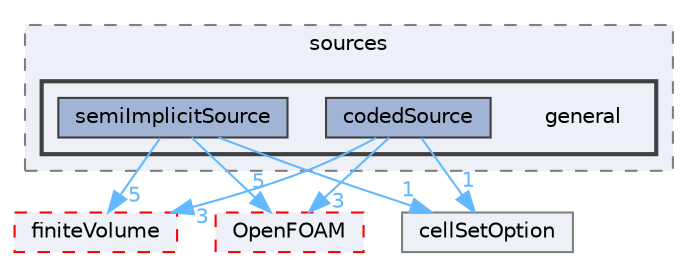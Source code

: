 digraph "src/fvOptions/sources/general"
{
 // LATEX_PDF_SIZE
  bgcolor="transparent";
  edge [fontname=Helvetica,fontsize=10,labelfontname=Helvetica,labelfontsize=10];
  node [fontname=Helvetica,fontsize=10,shape=box,height=0.2,width=0.4];
  compound=true
  subgraph clusterdir_ab5426228c8fb14cfc52c0ebfb464378 {
    graph [ bgcolor="#edf0f7", pencolor="grey50", label="sources", fontname=Helvetica,fontsize=10 style="filled,dashed", URL="dir_ab5426228c8fb14cfc52c0ebfb464378.html",tooltip=""]
  subgraph clusterdir_72795626a818b0414b803468c9fe69a0 {
    graph [ bgcolor="#edf0f7", pencolor="grey25", label="", fontname=Helvetica,fontsize=10 style="filled,bold", URL="dir_72795626a818b0414b803468c9fe69a0.html",tooltip=""]
    dir_72795626a818b0414b803468c9fe69a0 [shape=plaintext, label="general"];
  dir_143bf1c32728e888f2a8fadcc8e856ca [label="codedSource", fillcolor="#a2b4d6", color="grey25", style="filled", URL="dir_143bf1c32728e888f2a8fadcc8e856ca.html",tooltip=""];
  dir_6bf80c03527053062f9a69c3eb0e4df2 [label="semiImplicitSource", fillcolor="#a2b4d6", color="grey25", style="filled", URL="dir_6bf80c03527053062f9a69c3eb0e4df2.html",tooltip=""];
  }
  }
  dir_3985ce20ae33982f8c583731dc480b49 [label="cellSetOption", fillcolor="#edf0f7", color="grey50", style="filled", URL="dir_3985ce20ae33982f8c583731dc480b49.html",tooltip=""];
  dir_9bd15774b555cf7259a6fa18f99fe99b [label="finiteVolume", fillcolor="#edf0f7", color="red", style="filled,dashed", URL="dir_9bd15774b555cf7259a6fa18f99fe99b.html",tooltip=""];
  dir_c5473ff19b20e6ec4dfe5c310b3778a8 [label="OpenFOAM", fillcolor="#edf0f7", color="red", style="filled,dashed", URL="dir_c5473ff19b20e6ec4dfe5c310b3778a8.html",tooltip=""];
  dir_143bf1c32728e888f2a8fadcc8e856ca->dir_3985ce20ae33982f8c583731dc480b49 [headlabel="1", labeldistance=1.5 headhref="dir_000529_000430.html" href="dir_000529_000430.html" color="steelblue1" fontcolor="steelblue1"];
  dir_143bf1c32728e888f2a8fadcc8e856ca->dir_9bd15774b555cf7259a6fa18f99fe99b [headlabel="3", labeldistance=1.5 headhref="dir_000529_001387.html" href="dir_000529_001387.html" color="steelblue1" fontcolor="steelblue1"];
  dir_143bf1c32728e888f2a8fadcc8e856ca->dir_c5473ff19b20e6ec4dfe5c310b3778a8 [headlabel="3", labeldistance=1.5 headhref="dir_000529_002695.html" href="dir_000529_002695.html" color="steelblue1" fontcolor="steelblue1"];
  dir_6bf80c03527053062f9a69c3eb0e4df2->dir_3985ce20ae33982f8c583731dc480b49 [headlabel="1", labeldistance=1.5 headhref="dir_003473_000430.html" href="dir_003473_000430.html" color="steelblue1" fontcolor="steelblue1"];
  dir_6bf80c03527053062f9a69c3eb0e4df2->dir_9bd15774b555cf7259a6fa18f99fe99b [headlabel="5", labeldistance=1.5 headhref="dir_003473_001387.html" href="dir_003473_001387.html" color="steelblue1" fontcolor="steelblue1"];
  dir_6bf80c03527053062f9a69c3eb0e4df2->dir_c5473ff19b20e6ec4dfe5c310b3778a8 [headlabel="5", labeldistance=1.5 headhref="dir_003473_002695.html" href="dir_003473_002695.html" color="steelblue1" fontcolor="steelblue1"];
}
